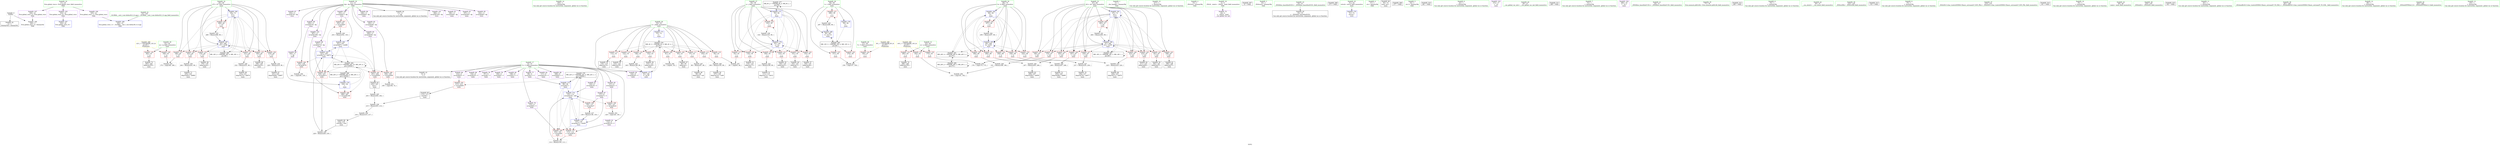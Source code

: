 digraph "SVFG" {
	label="SVFG";

	Node0x561580229f30 [shape=record,color=grey,label="{NodeID: 0\nNullPtr}"];
	Node0x561580229f30 -> Node0x561580248e90[style=solid];
	Node0x561580229f30 -> Node0x5615802517b0[style=solid];
	Node0x5615802520d0 [shape=record,color=blue,label="{NodeID: 180\n65\<--72\ni37\<--\nmain\n}"];
	Node0x5615802520d0 -> Node0x56158024fa10[style=dashed];
	Node0x5615802520d0 -> Node0x56158024fae0[style=dashed];
	Node0x5615802520d0 -> Node0x56158024fbb0[style=dashed];
	Node0x5615802520d0 -> Node0x56158024fc80[style=dashed];
	Node0x5615802520d0 -> Node0x56158024fd50[style=dashed];
	Node0x5615802520d0 -> Node0x56158024fe20[style=dashed];
	Node0x5615802520d0 -> Node0x56158024fef0[style=dashed];
	Node0x5615802520d0 -> Node0x561580252680[style=dashed];
	Node0x5615802520d0 -> Node0x561580263730[style=dashed];
	Node0x561580249500 [shape=record,color=purple,label="{NodeID: 97\n234\<--11\narrayidx76\<--dp\nmain\n}"];
	Node0x56158022dee0 [shape=record,color=green,label="{NodeID: 14\n204\<--1\n\<--dummyObj\nCan only get source location for instruction, argument, global var or function.}"];
	Node0x561580266e30 [shape=record,color=black,label="{NodeID: 277\nMR_6V_2 = PHI(MR_6V_4, MR_6V_1, )\npts\{56 \}\n}"];
	Node0x561580266e30 -> Node0x561580251b20[style=dashed];
	Node0x56158024a0f0 [shape=record,color=red,label="{NodeID: 111\n97\<--53\n\<--i\nmain\n}"];
	Node0x56158024a0f0 -> Node0x56158024e180[style=solid];
	Node0x561580248240 [shape=record,color=green,label="{NodeID: 28\n57\<--58\nT\<--T_field_insensitive\nmain\n}"];
	Node0x561580248240 -> Node0x56158024f2c0[style=solid];
	Node0x56158024f390 [shape=record,color=red,label="{NodeID: 125\n157\<--59\n\<--t\nmain\n}"];
	Node0x56158024f390 -> Node0x56158024ea80[style=solid];
	Node0x561580248e90 [shape=record,color=black,label="{NodeID: 42\n2\<--3\ndummyVal\<--dummyVal\n}"];
	Node0x56158024fef0 [shape=record,color=red,label="{NodeID: 139\n268\<--65\n\<--i37\nmain\n}"];
	Node0x56158024fef0 -> Node0x5615802560d0[style=solid];
	Node0x56158024aad0 [shape=record,color=black,label="{NodeID: 56\n133\<--132\nidxprom24\<--\nmain\n}"];
	Node0x561580256250 [shape=record,color=grey,label="{NodeID: 236\n144 = Binary(143, 90, )\n}"];
	Node0x561580256250 -> Node0x561580251d90[style=solid];
	Node0x561580250a50 [shape=record,color=red,label="{NodeID: 153\n236\<--69\n\<--k\nmain\n}"];
	Node0x561580250a50 -> Node0x5615802554d0[style=solid];
	Node0x56158024b630 [shape=record,color=black,label="{NodeID: 70\n238\<--237\nidxprom78\<--add77\nmain\n}"];
	Node0x56158024e600 [shape=record,color=grey,label="{NodeID: 250\n244 = Binary(243, 90, )\n}"];
	Node0x56158024e600 -> Node0x56158024b700[style=solid];
	Node0x5615802515b0 [shape=record,color=blue,label="{NodeID: 167\n324\<--22\nllvm.global_ctors_0\<--\nGlob }"];
	Node0x56158024c190 [shape=record,color=purple,label="{NodeID: 84\n124\<--8\narrayidx20\<--C\nmain\n}"];
	Node0x561580229c30 [shape=record,color=green,label="{NodeID: 1\n7\<--1\n__dso_handle\<--dummyObj\nGlob }"];
	Node0x5615802521a0 [shape=record,color=blue,label="{NodeID: 181\n67\<--72\nj41\<--\nmain\n}"];
	Node0x5615802521a0 -> Node0x56158024ffc0[style=dashed];
	Node0x5615802521a0 -> Node0x561580250090[style=dashed];
	Node0x5615802521a0 -> Node0x561580250160[style=dashed];
	Node0x5615802521a0 -> Node0x561580250230[style=dashed];
	Node0x5615802521a0 -> Node0x561580250300[style=dashed];
	Node0x5615802521a0 -> Node0x5615802503d0[style=dashed];
	Node0x5615802521a0 -> Node0x5615802504a0[style=dashed];
	Node0x5615802521a0 -> Node0x561580250570[style=dashed];
	Node0x5615802521a0 -> Node0x561580250640[style=dashed];
	Node0x5615802521a0 -> Node0x561580250710[style=dashed];
	Node0x5615802521a0 -> Node0x5615802521a0[style=dashed];
	Node0x5615802521a0 -> Node0x5615802525b0[style=dashed];
	Node0x5615802521a0 -> Node0x561580263c30[style=dashed];
	Node0x5615802495d0 [shape=record,color=purple,label="{NodeID: 98\n239\<--11\narrayidx79\<--dp\nmain\n}"];
	Node0x5615802495d0 -> Node0x561580251340[style=solid];
	Node0x56158022dfb0 [shape=record,color=green,label="{NodeID: 15\n217\<--1\n\<--dummyObj\nCan only get source location for instruction, argument, global var or function.}"];
	Node0x561580267330 [shape=record,color=black,label="{NodeID: 278\nMR_22V_2 = PHI(MR_22V_4, MR_22V_1, )\npts\{100000 \}\n}"];
	Node0x561580267330 -> Node0x5615802511a0[style=dashed];
	Node0x561580267330 -> Node0x561580251a50[style=dashed];
	Node0x56158024a1c0 [shape=record,color=red,label="{NodeID: 112\n105\<--53\n\<--i\nmain\n}"];
	Node0x56158024a1c0 -> Node0x56158024e300[style=solid];
	Node0x561580248310 [shape=record,color=green,label="{NodeID: 29\n59\<--60\nt\<--t_field_insensitive\nmain\n}"];
	Node0x561580248310 -> Node0x56158024f390[style=solid];
	Node0x561580248310 -> Node0x56158024f460[style=solid];
	Node0x561580248310 -> Node0x56158024f530[style=solid];
	Node0x561580248310 -> Node0x561580251f30[style=solid];
	Node0x561580248310 -> Node0x561580252750[style=solid];
	Node0x56158024f460 [shape=record,color=red,label="{NodeID: 126\n276\<--59\n\<--t\nmain\n}"];
	Node0x561580248f90 [shape=record,color=black,label="{NodeID: 43\n9\<--8\n\<--C\nCan only get source location for instruction, argument, global var or function.}"];
	Node0x56158024ffc0 [shape=record,color=red,label="{NodeID: 140\n174\<--67\n\<--j41\nmain\n}"];
	Node0x56158024ffc0 -> Node0x561580258d60[style=solid];
	Node0x56158024aba0 [shape=record,color=black,label="{NodeID: 57\n136\<--135\nidxprom26\<--\nmain\n}"];
	Node0x5615802563d0 [shape=record,color=grey,label="{NodeID: 237\n139 = Binary(138, 130, )\n}"];
	Node0x5615802563d0 -> Node0x561580251cc0[style=solid];
	Node0x561580250b20 [shape=record,color=red,label="{NodeID: 154\n248\<--69\n\<--k\nmain\n}"];
	Node0x561580250b20 -> Node0x56158024e000[style=solid];
	Node0x56158024b700 [shape=record,color=black,label="{NodeID: 71\n245\<--244\nidxprom83\<--add82\nmain\n}"];
	Node0x56158024e780 [shape=record,color=grey,label="{NodeID: 251\n185 = cmp(184, 72, )\n}"];
	Node0x5615802516b0 [shape=record,color=blue,label="{NodeID: 168\n325\<--23\nllvm.global_ctors_1\<--_GLOBAL__sub_I_rais.fathin38_0_0.cpp\nGlob }"];
	Node0x56158024c260 [shape=record,color=purple,label="{NodeID: 85\n127\<--8\narrayidx22\<--C\nmain\n}"];
	Node0x56158024c260 -> Node0x561580250e60[style=solid];
	Node0x56158022d770 [shape=record,color=green,label="{NodeID: 2\n15\<--1\n_ZSt3cin\<--dummyObj\nGlob }"];
	Node0x561580263230 [shape=record,color=black,label="{NodeID: 265\nMR_10V_3 = PHI(MR_10V_4, MR_10V_2, )\npts\{60 \}\n}"];
	Node0x561580263230 -> Node0x56158024f390[style=dashed];
	Node0x561580263230 -> Node0x56158024f460[style=dashed];
	Node0x561580263230 -> Node0x56158024f530[style=dashed];
	Node0x561580263230 -> Node0x561580252750[style=dashed];
	Node0x561580252270 [shape=record,color=blue,label="{NodeID: 182\n69\<--90\nk\<--\nmain\n}"];
	Node0x561580252270 -> Node0x5615802507e0[style=dashed];
	Node0x561580252270 -> Node0x5615802508b0[style=dashed];
	Node0x561580252270 -> Node0x561580250980[style=dashed];
	Node0x561580252270 -> Node0x561580250a50[style=dashed];
	Node0x561580252270 -> Node0x561580250b20[style=dashed];
	Node0x561580252270 -> Node0x561580250bf0[style=dashed];
	Node0x561580252270 -> Node0x5615802524e0[style=dashed];
	Node0x561580252270 -> Node0x561580261e30[style=dashed];
	Node0x5615802496a0 [shape=record,color=purple,label="{NodeID: 99\n246\<--11\narrayidx84\<--dp\nmain\n}"];
	Node0x56158022e080 [shape=record,color=green,label="{NodeID: 16\n4\<--6\n_ZStL8__ioinit\<--_ZStL8__ioinit_field_insensitive\nGlob }"];
	Node0x56158022e080 -> Node0x56158024ba40[style=solid];
	Node0x56158024a290 [shape=record,color=red,label="{NodeID: 113\n115\<--53\n\<--i\nmain\n}"];
	Node0x56158024a290 -> Node0x56158024a790[style=solid];
	Node0x5615802483e0 [shape=record,color=green,label="{NodeID: 30\n61\<--62\nm\<--m_field_insensitive\nmain\n}"];
	Node0x5615802483e0 -> Node0x56158024f600[style=solid];
	Node0x5615802483e0 -> Node0x56158024f6d0[style=solid];
	Node0x56158024f530 [shape=record,color=red,label="{NodeID: 127\n296\<--59\n\<--t\nmain\n}"];
	Node0x56158024f530 -> Node0x5615802557d0[style=solid];
	Node0x561580249090 [shape=record,color=black,label="{NodeID: 44\n13\<--11\n\<--dp\nCan only get source location for instruction, argument, global var or function.}"];
	Node0x5615802768a0 [shape=record,color=black,label="{NodeID: 307\n33 = PHI()\n}"];
	Node0x561580250090 [shape=record,color=red,label="{NodeID: 141\n181\<--67\n\<--j41\nmain\n}"];
	Node0x561580250090 -> Node0x56158024ad40[style=solid];
	Node0x56158024ac70 [shape=record,color=black,label="{NodeID: 58\n179\<--178\nidxprom45\<--\nmain\n}"];
	Node0x561580256550 [shape=record,color=grey,label="{NodeID: 238\n215 = Binary(203, 214, )\n}"];
	Node0x561580256550 -> Node0x5615802566d0[style=solid];
	Node0x561580250bf0 [shape=record,color=red,label="{NodeID: 155\n257\<--69\n\<--k\nmain\n}"];
	Node0x561580250bf0 -> Node0x561580256b50[style=solid];
	Node0x56158024b7d0 [shape=record,color=black,label="{NodeID: 72\n250\<--249\nidxprom86\<--add85\nmain\n}"];
	Node0x56158024e900 [shape=record,color=grey,label="{NodeID: 252\n129 = cmp(128, 130, )\n}"];
	Node0x5615802517b0 [shape=record,color=blue, style = dotted,label="{NodeID: 169\n326\<--3\nllvm.global_ctors_2\<--dummyVal\nGlob }"];
	Node0x56158024c330 [shape=record,color=purple,label="{NodeID: 86\n134\<--8\narrayidx25\<--C\nmain\n}"];
	Node0x5615802296d0 [shape=record,color=green,label="{NodeID: 3\n16\<--1\n_ZSt4cout\<--dummyObj\nGlob }"];
	Node0x561580263730 [shape=record,color=black,label="{NodeID: 266\nMR_16V_2 = PHI(MR_16V_4, MR_16V_1, )\npts\{66 \}\n}"];
	Node0x561580263730 -> Node0x5615802520d0[style=dashed];
	Node0x561580252340 [shape=record,color=blue,label="{NodeID: 183\n227\<--229\narrayidx72\<--add73\nmain\n}"];
	Node0x561580252340 -> Node0x5615802510d0[style=dashed];
	Node0x561580252340 -> Node0x561580251270[style=dashed];
	Node0x561580252340 -> Node0x561580251340[style=dashed];
	Node0x561580252340 -> Node0x561580251410[style=dashed];
	Node0x561580252340 -> Node0x561580252340[style=dashed];
	Node0x561580252340 -> Node0x561580252410[style=dashed];
	Node0x561580252340 -> Node0x561580262330[style=dashed];
	Node0x561580249770 [shape=record,color=purple,label="{NodeID: 100\n251\<--11\narrayidx87\<--dp\nmain\n}"];
	Node0x561580249770 -> Node0x561580251410[style=solid];
	Node0x561580249770 -> Node0x561580252410[style=solid];
	Node0x56158022e150 [shape=record,color=green,label="{NodeID: 17\n8\<--10\nC\<--C_field_insensitive\nGlob }"];
	Node0x56158022e150 -> Node0x561580248f90[style=solid];
	Node0x56158022e150 -> Node0x56158024bb10[style=solid];
	Node0x56158022e150 -> Node0x56158024bbe0[style=solid];
	Node0x56158022e150 -> Node0x56158024bcb0[style=solid];
	Node0x56158022e150 -> Node0x56158024bd80[style=solid];
	Node0x56158022e150 -> Node0x56158024be50[style=solid];
	Node0x56158022e150 -> Node0x56158024bf20[style=solid];
	Node0x56158022e150 -> Node0x56158024bff0[style=solid];
	Node0x56158022e150 -> Node0x56158024c0c0[style=solid];
	Node0x56158022e150 -> Node0x56158024c190[style=solid];
	Node0x56158022e150 -> Node0x56158024c260[style=solid];
	Node0x56158022e150 -> Node0x56158024c330[style=solid];
	Node0x56158022e150 -> Node0x56158024c400[style=solid];
	Node0x56158022e150 -> Node0x56158024c4d0[style=solid];
	Node0x56158022e150 -> Node0x56158024c5a0[style=solid];
	Node0x56158024a360 [shape=record,color=red,label="{NodeID: 114\n122\<--53\n\<--i\nmain\n}"];
	Node0x56158024a360 -> Node0x56158024a930[style=solid];
	Node0x5615802484b0 [shape=record,color=green,label="{NodeID: 31\n63\<--64\nn\<--n_field_insensitive\nmain\n}"];
	Node0x5615802484b0 -> Node0x56158024f7a0[style=solid];
	Node0x5615802484b0 -> Node0x56158024f870[style=solid];
	Node0x5615802484b0 -> Node0x56158024f940[style=solid];
	Node0x56158024f600 [shape=record,color=red,label="{NodeID: 128\n169\<--61\n\<--m\nmain\n}"];
	Node0x56158024f600 -> Node0x561580258ee0[style=solid];
	Node0x561580249190 [shape=record,color=black,label="{NodeID: 45\n34\<--35\n\<--_ZNSt8ios_base4InitD1Ev\nCan only get source location for instruction, argument, global var or function.}"];
	Node0x5615802769a0 [shape=record,color=black,label="{NodeID: 308\n273 = PHI()\n}"];
	Node0x561580250160 [shape=record,color=red,label="{NodeID: 142\n190\<--67\n\<--j41\nmain\n}"];
	Node0x561580250160 -> Node0x56158024e480[style=solid];
	Node0x56158024ad40 [shape=record,color=black,label="{NodeID: 59\n182\<--181\nidxprom47\<--\nmain\n}"];
	Node0x5615802566d0 [shape=record,color=grey,label="{NodeID: 239\n216 = Binary(215, 217, )\n}"];
	Node0x5615802566d0 -> Node0x56158024b2f0[style=solid];
	Node0x561580250cc0 [shape=record,color=red,label="{NodeID: 156\n104\<--103\n\<--arrayidx8\nmain\n}"];
	Node0x561580250cc0 -> Node0x561580255ad0[style=solid];
	Node0x56158024b8a0 [shape=record,color=black,label="{NodeID: 73\n283\<--282\nidxprom103\<--\nmain\n}"];
	Node0x56158024ea80 [shape=record,color=grey,label="{NodeID: 253\n159 = cmp(157, 158, )\n}"];
	Node0x5615802518b0 [shape=record,color=blue,label="{NodeID: 170\n51\<--72\nretval\<--\nmain\n}"];
	Node0x56158024c400 [shape=record,color=purple,label="{NodeID: 87\n137\<--8\narrayidx27\<--C\nmain\n}"];
	Node0x56158024c400 -> Node0x561580250f30[style=solid];
	Node0x56158024c400 -> Node0x561580251cc0[style=solid];
	Node0x561580229e10 [shape=record,color=green,label="{NodeID: 4\n17\<--1\n.str\<--dummyObj\nGlob }"];
	Node0x561580263c30 [shape=record,color=black,label="{NodeID: 267\nMR_18V_2 = PHI(MR_18V_3, MR_18V_1, )\npts\{68 \}\n}"];
	Node0x561580263c30 -> Node0x5615802521a0[style=dashed];
	Node0x561580263c30 -> Node0x561580263c30[style=dashed];
	Node0x561580252410 [shape=record,color=blue,label="{NodeID: 184\n251\<--253\narrayidx87\<--sub88\nmain\n}"];
	Node0x561580252410 -> Node0x5615802510d0[style=dashed];
	Node0x561580252410 -> Node0x561580251270[style=dashed];
	Node0x561580252410 -> Node0x561580252340[style=dashed];
	Node0x561580252410 -> Node0x561580262330[style=dashed];
	Node0x561580249840 [shape=record,color=purple,label="{NodeID: 101\n284\<--11\narrayidx104\<--dp\nmain\n}"];
	Node0x56158022e220 [shape=record,color=green,label="{NodeID: 18\n11\<--14\ndp\<--dp_field_insensitive\nGlob }"];
	Node0x56158022e220 -> Node0x561580249090[style=solid];
	Node0x56158022e220 -> Node0x56158024c670[style=solid];
	Node0x56158022e220 -> Node0x56158024c740[style=solid];
	Node0x56158022e220 -> Node0x56158024c810[style=solid];
	Node0x56158022e220 -> Node0x56158024c8e0[style=solid];
	Node0x56158022e220 -> Node0x56158024c9b0[style=solid];
	Node0x56158022e220 -> Node0x56158024ca80[style=solid];
	Node0x56158022e220 -> Node0x561580249430[style=solid];
	Node0x56158022e220 -> Node0x561580249500[style=solid];
	Node0x56158022e220 -> Node0x5615802495d0[style=solid];
	Node0x56158022e220 -> Node0x5615802496a0[style=solid];
	Node0x56158022e220 -> Node0x561580249770[style=solid];
	Node0x56158022e220 -> Node0x561580249840[style=solid];
	Node0x56158022e220 -> Node0x561580249910[style=solid];
	Node0x56158024eb70 [shape=record,color=red,label="{NodeID: 115\n132\<--53\n\<--i\nmain\n}"];
	Node0x56158024eb70 -> Node0x56158024aad0[style=solid];
	Node0x561580248580 [shape=record,color=green,label="{NodeID: 32\n65\<--66\ni37\<--i37_field_insensitive\nmain\n}"];
	Node0x561580248580 -> Node0x56158024fa10[style=solid];
	Node0x561580248580 -> Node0x56158024fae0[style=solid];
	Node0x561580248580 -> Node0x56158024fbb0[style=solid];
	Node0x561580248580 -> Node0x56158024fc80[style=solid];
	Node0x561580248580 -> Node0x56158024fd50[style=solid];
	Node0x561580248580 -> Node0x56158024fe20[style=solid];
	Node0x561580248580 -> Node0x56158024fef0[style=solid];
	Node0x561580248580 -> Node0x5615802520d0[style=solid];
	Node0x561580248580 -> Node0x561580252680[style=solid];
	Node0x56158024f6d0 [shape=record,color=red,label="{NodeID: 129\n282\<--61\n\<--m\nmain\n}"];
	Node0x56158024f6d0 -> Node0x56158024b8a0[style=solid];
	Node0x561580249290 [shape=record,color=black,label="{NodeID: 46\n50\<--72\nmain_ret\<--\nmain\n}"];
	Node0x561580276b00 [shape=record,color=black,label="{NodeID: 309\n277 = PHI()\n}"];
	Node0x561580250230 [shape=record,color=red,label="{NodeID: 143\n198\<--67\n\<--j41\nmain\n}"];
	Node0x561580250230 -> Node0x56158024aee0[style=solid];
	Node0x56158024ae10 [shape=record,color=black,label="{NodeID: 60\n196\<--195\nidxprom55\<--\nmain\n}"];
	Node0x561580256850 [shape=record,color=grey,label="{NodeID: 240\n207 = Binary(205, 206, )\n}"];
	Node0x561580256850 -> Node0x56158024b080[style=solid];
	Node0x561580250d90 [shape=record,color=red,label="{NodeID: 157\n113\<--112\n\<--arrayidx14\nmain\n}"];
	Node0x561580250d90 -> Node0x561580255ad0[style=solid];
	Node0x56158024b970 [shape=record,color=black,label="{NodeID: 74\n286\<--285\nidxprom105\<--\nmain\n}"];
	Node0x561580258d60 [shape=record,color=grey,label="{NodeID: 254\n176 = cmp(174, 175, )\n}"];
	Node0x561580251980 [shape=record,color=blue,label="{NodeID: 171\n53\<--72\ni\<--\nmain\n}"];
	Node0x561580251980 -> Node0x561580266930[style=dashed];
	Node0x56158024c4d0 [shape=record,color=purple,label="{NodeID: 88\n209\<--8\narrayidx61\<--C\nmain\n}"];
	Node0x561580229ea0 [shape=record,color=green,label="{NodeID: 5\n19\<--1\n.str.1\<--dummyObj\nGlob }"];
	Node0x561580264130 [shape=record,color=black,label="{NodeID: 268\nMR_20V_2 = PHI(MR_20V_3, MR_20V_1, )\npts\{70 \}\n}"];
	Node0x561580264130 -> Node0x561580261e30[style=dashed];
	Node0x561580264130 -> Node0x561580264130[style=dashed];
	Node0x5615802524e0 [shape=record,color=blue,label="{NodeID: 185\n69\<--258\nk\<--inc91\nmain\n}"];
	Node0x5615802524e0 -> Node0x5615802507e0[style=dashed];
	Node0x5615802524e0 -> Node0x5615802508b0[style=dashed];
	Node0x5615802524e0 -> Node0x561580250980[style=dashed];
	Node0x5615802524e0 -> Node0x561580250a50[style=dashed];
	Node0x5615802524e0 -> Node0x561580250b20[style=dashed];
	Node0x5615802524e0 -> Node0x561580250bf0[style=dashed];
	Node0x5615802524e0 -> Node0x5615802524e0[style=dashed];
	Node0x5615802524e0 -> Node0x561580261e30[style=dashed];
	Node0x561580249910 [shape=record,color=purple,label="{NodeID: 102\n287\<--11\narrayidx106\<--dp\nmain\n}"];
	Node0x561580249910 -> Node0x5615802514e0[style=solid];
	Node0x56158022e2f0 [shape=record,color=green,label="{NodeID: 19\n21\<--25\nllvm.global_ctors\<--llvm.global_ctors_field_insensitive\nGlob }"];
	Node0x56158022e2f0 -> Node0x561580249b80[style=solid];
	Node0x56158022e2f0 -> Node0x561580249c80[style=solid];
	Node0x56158022e2f0 -> Node0x561580249d80[style=solid];
	Node0x56158024ec40 [shape=record,color=red,label="{NodeID: 116\n148\<--53\n\<--i\nmain\n}"];
	Node0x56158024ec40 -> Node0x56158024db80[style=solid];
	Node0x561580248650 [shape=record,color=green,label="{NodeID: 33\n67\<--68\nj41\<--j41_field_insensitive\nmain\n}"];
	Node0x561580248650 -> Node0x56158024ffc0[style=solid];
	Node0x561580248650 -> Node0x561580250090[style=solid];
	Node0x561580248650 -> Node0x561580250160[style=solid];
	Node0x561580248650 -> Node0x561580250230[style=solid];
	Node0x561580248650 -> Node0x561580250300[style=solid];
	Node0x561580248650 -> Node0x5615802503d0[style=solid];
	Node0x561580248650 -> Node0x5615802504a0[style=solid];
	Node0x561580248650 -> Node0x561580250570[style=solid];
	Node0x561580248650 -> Node0x561580250640[style=solid];
	Node0x561580248650 -> Node0x561580250710[style=solid];
	Node0x561580248650 -> Node0x5615802521a0[style=solid];
	Node0x561580248650 -> Node0x5615802525b0[style=solid];
	Node0x56158024f7a0 [shape=record,color=red,label="{NodeID: 130\n175\<--63\n\<--n\nmain\n}"];
	Node0x56158024f7a0 -> Node0x561580258d60[style=solid];
	Node0x561580249360 [shape=record,color=black,label="{NodeID: 47\n86\<--85\nidxprom\<--\nmain\n}"];
	Node0x561580276c00 [shape=record,color=black,label="{NodeID: 310\n281 = PHI()\n}"];
	Node0x5615802554d0 [shape=record,color=grey,label="{NodeID: 227\n237 = Binary(235, 236, )\n}"];
	Node0x5615802554d0 -> Node0x56158024b630[style=solid];
	Node0x561580250300 [shape=record,color=red,label="{NodeID: 144\n205\<--67\n\<--j41\nmain\n}"];
	Node0x561580250300 -> Node0x561580256850[style=solid];
	Node0x56158024aee0 [shape=record,color=black,label="{NodeID: 61\n199\<--198\nidxprom57\<--\nmain\n}"];
	Node0x5615802569d0 [shape=record,color=grey,label="{NodeID: 241\n264 = Binary(263, 90, )\n}"];
	Node0x5615802569d0 -> Node0x5615802525b0[style=solid];
	Node0x561580250e60 [shape=record,color=red,label="{NodeID: 158\n128\<--127\n\<--arrayidx22\nmain\n}"];
	Node0x561580250e60 -> Node0x56158024e900[style=solid];
	Node0x56158024ba40 [shape=record,color=purple,label="{NodeID: 75\n32\<--4\n\<--_ZStL8__ioinit\n__cxx_global_var_init\n}"];
	Node0x561580258ee0 [shape=record,color=grey,label="{NodeID: 255\n170 = cmp(168, 169, )\n}"];
	Node0x561580251a50 [shape=record,color=blue,label="{NodeID: 172\n88\<--90\narrayidx1\<--\nmain\n}"];
	Node0x561580251a50 -> Node0x561580250cc0[style=dashed];
	Node0x561580251a50 -> Node0x561580250d90[style=dashed];
	Node0x561580251a50 -> Node0x561580251bf0[style=dashed];
	Node0x561580251a50 -> Node0x561580267330[style=dashed];
	Node0x56158024c5a0 [shape=record,color=purple,label="{NodeID: 89\n212\<--8\narrayidx63\<--C\nmain\n}"];
	Node0x56158024c5a0 -> Node0x5615802511a0[style=solid];
	Node0x56158022d5f0 [shape=record,color=green,label="{NodeID: 6\n22\<--1\n\<--dummyObj\nCan only get source location for instruction, argument, global var or function.}"];
	Node0x561580264630 [shape=record,color=black,label="{NodeID: 269\nMR_24V_2 = PHI(MR_24V_4, MR_24V_1, )\npts\{140000 \}\n}"];
	Node0x561580264630 -> Node0x561580252000[style=dashed];
	Node0x5615802525b0 [shape=record,color=blue,label="{NodeID: 186\n67\<--264\nj41\<--inc95\nmain\n}"];
	Node0x5615802525b0 -> Node0x56158024ffc0[style=dashed];
	Node0x5615802525b0 -> Node0x561580250090[style=dashed];
	Node0x5615802525b0 -> Node0x561580250160[style=dashed];
	Node0x5615802525b0 -> Node0x561580250230[style=dashed];
	Node0x5615802525b0 -> Node0x561580250300[style=dashed];
	Node0x5615802525b0 -> Node0x5615802503d0[style=dashed];
	Node0x5615802525b0 -> Node0x5615802504a0[style=dashed];
	Node0x5615802525b0 -> Node0x561580250570[style=dashed];
	Node0x5615802525b0 -> Node0x561580250640[style=dashed];
	Node0x5615802525b0 -> Node0x561580250710[style=dashed];
	Node0x5615802525b0 -> Node0x5615802521a0[style=dashed];
	Node0x5615802525b0 -> Node0x5615802525b0[style=dashed];
	Node0x5615802525b0 -> Node0x561580263c30[style=dashed];
	Node0x5615802499e0 [shape=record,color=purple,label="{NodeID: 103\n272\<--17\n\<--.str\nmain\n}"];
	Node0x56158022e3c0 [shape=record,color=green,label="{NodeID: 20\n26\<--27\n__cxx_global_var_init\<--__cxx_global_var_init_field_insensitive\n}"];
	Node0x56158024ed10 [shape=record,color=red,label="{NodeID: 117\n93\<--55\n\<--j\nmain\n}"];
	Node0x56158024ed10 -> Node0x5615802591e0[style=solid];
	Node0x561580248720 [shape=record,color=green,label="{NodeID: 34\n69\<--70\nk\<--k_field_insensitive\nmain\n}"];
	Node0x561580248720 -> Node0x5615802507e0[style=solid];
	Node0x561580248720 -> Node0x5615802508b0[style=solid];
	Node0x561580248720 -> Node0x561580250980[style=solid];
	Node0x561580248720 -> Node0x561580250a50[style=solid];
	Node0x561580248720 -> Node0x561580250b20[style=solid];
	Node0x561580248720 -> Node0x561580250bf0[style=solid];
	Node0x561580248720 -> Node0x561580252270[style=solid];
	Node0x561580248720 -> Node0x5615802524e0[style=solid];
	Node0x56158024f870 [shape=record,color=red,label="{NodeID: 131\n192\<--63\n\<--n\nmain\n}"];
	Node0x56158024f870 -> Node0x561580259360[style=solid];
	Node0x56158024a450 [shape=record,color=black,label="{NodeID: 48\n99\<--98\nidxprom5\<--sub\nmain\n}"];
	Node0x561580276d00 [shape=record,color=black,label="{NodeID: 311\n289 = PHI()\n}"];
	Node0x561580255650 [shape=record,color=grey,label="{NodeID: 228\n232 = Binary(231, 90, )\n}"];
	Node0x561580255650 -> Node0x56158024b560[style=solid];
	Node0x5615802503d0 [shape=record,color=red,label="{NodeID: 145\n210\<--67\n\<--j41\nmain\n}"];
	Node0x5615802503d0 -> Node0x56158024b150[style=solid];
	Node0x56158024afb0 [shape=record,color=black,label="{NodeID: 62\n202\<--201\nconv\<--\nmain\n}"];
	Node0x56158024afb0 -> Node0x56158024de80[style=solid];
	Node0x561580256b50 [shape=record,color=grey,label="{NodeID: 242\n258 = Binary(257, 90, )\n}"];
	Node0x561580256b50 -> Node0x5615802524e0[style=solid];
	Node0x561580250f30 [shape=record,color=red,label="{NodeID: 159\n138\<--137\n\<--arrayidx27\nmain\n}"];
	Node0x561580250f30 -> Node0x5615802563d0[style=solid];
	Node0x56158024bb10 [shape=record,color=purple,label="{NodeID: 76\n87\<--8\narrayidx\<--C\nmain\n}"];
	Node0x561580259060 [shape=record,color=grey,label="{NodeID: 256\n82 = cmp(81, 83, )\n}"];
	Node0x561580251b20 [shape=record,color=blue,label="{NodeID: 173\n55\<--90\nj\<--\nmain\n}"];
	Node0x561580251b20 -> Node0x56158024ed10[style=dashed];
	Node0x561580251b20 -> Node0x56158024ede0[style=dashed];
	Node0x561580251b20 -> Node0x56158024eeb0[style=dashed];
	Node0x561580251b20 -> Node0x56158024ef80[style=dashed];
	Node0x561580251b20 -> Node0x56158024f050[style=dashed];
	Node0x561580251b20 -> Node0x56158024f120[style=dashed];
	Node0x561580251b20 -> Node0x56158024f1f0[style=dashed];
	Node0x561580251b20 -> Node0x561580251d90[style=dashed];
	Node0x561580251b20 -> Node0x561580266e30[style=dashed];
	Node0x56158024c670 [shape=record,color=purple,label="{NodeID: 90\n164\<--11\n\<--dp\nmain\n}"];
	Node0x56158024c670 -> Node0x561580252000[style=solid];
	Node0x56158022d680 [shape=record,color=green,label="{NodeID: 7\n72\<--1\n\<--dummyObj\nCan only get source location for instruction, argument, global var or function.}"];
	Node0x561580252680 [shape=record,color=blue,label="{NodeID: 187\n65\<--269\ni37\<--inc98\nmain\n}"];
	Node0x561580252680 -> Node0x56158024fa10[style=dashed];
	Node0x561580252680 -> Node0x56158024fae0[style=dashed];
	Node0x561580252680 -> Node0x56158024fbb0[style=dashed];
	Node0x561580252680 -> Node0x56158024fc80[style=dashed];
	Node0x561580252680 -> Node0x56158024fd50[style=dashed];
	Node0x561580252680 -> Node0x56158024fe20[style=dashed];
	Node0x561580252680 -> Node0x56158024fef0[style=dashed];
	Node0x561580252680 -> Node0x561580252680[style=dashed];
	Node0x561580252680 -> Node0x561580263730[style=dashed];
	Node0x561580249ab0 [shape=record,color=purple,label="{NodeID: 104\n280\<--19\n\<--.str.1\nmain\n}"];
	Node0x56158022e490 [shape=record,color=green,label="{NodeID: 21\n30\<--31\n_ZNSt8ios_base4InitC1Ev\<--_ZNSt8ios_base4InitC1Ev_field_insensitive\n}"];
	Node0x56158024ede0 [shape=record,color=red,label="{NodeID: 118\n101\<--55\n\<--j\nmain\n}"];
	Node0x56158024ede0 -> Node0x56158024a520[style=solid];
	Node0x5615802487f0 [shape=record,color=green,label="{NodeID: 35\n77\<--78\nllvm.memset.p0i8.i64\<--llvm.memset.p0i8.i64_field_insensitive\n}"];
	Node0x56158024f940 [shape=record,color=red,label="{NodeID: 132\n285\<--63\n\<--n\nmain\n}"];
	Node0x56158024f940 -> Node0x56158024b970[style=solid];
	Node0x56158024a520 [shape=record,color=black,label="{NodeID: 49\n102\<--101\nidxprom7\<--\nmain\n}"];
	Node0x561580276e00 [shape=record,color=black,label="{NodeID: 312\n290 = PHI()\n}"];
	Node0x5615802557d0 [shape=record,color=grey,label="{NodeID: 229\n297 = Binary(296, 90, )\n}"];
	Node0x5615802557d0 -> Node0x561580252750[style=solid];
	Node0x5615802504a0 [shape=record,color=red,label="{NodeID: 146\n223\<--67\n\<--j41\nmain\n}"];
	Node0x5615802504a0 -> Node0x561580255dd0[style=solid];
	Node0x56158024b080 [shape=record,color=black,label="{NodeID: 63\n208\<--207\nidxprom60\<--add59\nmain\n}"];
	Node0x56158024db80 [shape=record,color=grey,label="{NodeID: 243\n149 = Binary(148, 90, )\n}"];
	Node0x56158024db80 -> Node0x561580251e60[style=solid];
	Node0x561580251000 [shape=record,color=red,label="{NodeID: 160\n184\<--183\n\<--arrayidx48\nmain\n}"];
	Node0x561580251000 -> Node0x56158024e780[style=solid];
	Node0x56158024bbe0 [shape=record,color=purple,label="{NodeID: 77\n88\<--8\narrayidx1\<--C\nmain\n}"];
	Node0x56158024bbe0 -> Node0x561580251a50[style=solid];
	Node0x5615802591e0 [shape=record,color=grey,label="{NodeID: 257\n95 = cmp(93, 94, )\n}"];
	Node0x561580251bf0 [shape=record,color=blue,label="{NodeID: 174\n120\<--114\narrayidx18\<--add\nmain\n}"];
	Node0x561580251bf0 -> Node0x561580250cc0[style=dashed];
	Node0x561580251bf0 -> Node0x561580250d90[style=dashed];
	Node0x561580251bf0 -> Node0x561580250e60[style=dashed];
	Node0x561580251bf0 -> Node0x561580250f30[style=dashed];
	Node0x561580251bf0 -> Node0x561580251bf0[style=dashed];
	Node0x561580251bf0 -> Node0x561580251cc0[style=dashed];
	Node0x561580251bf0 -> Node0x561580267330[style=dashed];
	Node0x56158024c740 [shape=record,color=purple,label="{NodeID: 91\n180\<--11\narrayidx46\<--dp\nmain\n}"];
	Node0x56158022d8f0 [shape=record,color=green,label="{NodeID: 8\n74\<--1\n\<--dummyObj\nCan only get source location for instruction, argument, global var or function.}"];
	Node0x561580252750 [shape=record,color=blue,label="{NodeID: 188\n59\<--297\nt\<--inc110\nmain\n}"];
	Node0x561580252750 -> Node0x561580263230[style=dashed];
	Node0x561580249b80 [shape=record,color=purple,label="{NodeID: 105\n324\<--21\nllvm.global_ctors_0\<--llvm.global_ctors\nGlob }"];
	Node0x561580249b80 -> Node0x5615802515b0[style=solid];
	Node0x56158022e560 [shape=record,color=green,label="{NodeID: 22\n36\<--37\n__cxa_atexit\<--__cxa_atexit_field_insensitive\n}"];
	Node0x56158024eeb0 [shape=record,color=red,label="{NodeID: 119\n109\<--55\n\<--j\nmain\n}"];
	Node0x56158024eeb0 -> Node0x561580255c50[style=solid];
	Node0x5615802488c0 [shape=record,color=green,label="{NodeID: 36\n153\<--154\n_ZNSirsERi\<--_ZNSirsERi_field_insensitive\n}"];
	Node0x56158024fa10 [shape=record,color=red,label="{NodeID: 133\n168\<--65\n\<--i37\nmain\n}"];
	Node0x56158024fa10 -> Node0x561580258ee0[style=solid];
	Node0x56158024a5f0 [shape=record,color=black,label="{NodeID: 50\n107\<--106\nidxprom10\<--sub9\nmain\n}"];
	Node0x561580276ed0 [shape=record,color=black,label="{NodeID: 313\n152 = PHI()\n}"];
	Node0x561580255950 [shape=record,color=grey,label="{NodeID: 230\n229 = Binary(228, 218, )\n}"];
	Node0x561580255950 -> Node0x561580252340[style=solid];
	Node0x561580250570 [shape=record,color=red,label="{NodeID: 147\n235\<--67\n\<--j41\nmain\n}"];
	Node0x561580250570 -> Node0x5615802554d0[style=solid];
	Node0x56158024b150 [shape=record,color=black,label="{NodeID: 64\n211\<--210\nidxprom62\<--\nmain\n}"];
	Node0x56158024dd00 [shape=record,color=grey,label="{NodeID: 244\n253 = Binary(252, 130, )\n}"];
	Node0x56158024dd00 -> Node0x561580252410[style=solid];
	Node0x5615802510d0 [shape=record,color=red,label="{NodeID: 161\n201\<--200\n\<--arrayidx58\nmain\n}"];
	Node0x5615802510d0 -> Node0x56158024afb0[style=solid];
	Node0x56158024bcb0 [shape=record,color=purple,label="{NodeID: 78\n100\<--8\narrayidx6\<--C\nmain\n}"];
	Node0x561580259360 [shape=record,color=grey,label="{NodeID: 258\n193 = cmp(191, 192, )\n}"];
	Node0x561580251cc0 [shape=record,color=blue,label="{NodeID: 175\n137\<--139\narrayidx27\<--sub28\nmain\n}"];
	Node0x561580251cc0 -> Node0x561580250cc0[style=dashed];
	Node0x561580251cc0 -> Node0x561580250d90[style=dashed];
	Node0x561580251cc0 -> Node0x561580251bf0[style=dashed];
	Node0x561580251cc0 -> Node0x561580267330[style=dashed];
	Node0x56158024c810 [shape=record,color=purple,label="{NodeID: 92\n183\<--11\narrayidx48\<--dp\nmain\n}"];
	Node0x56158024c810 -> Node0x561580251000[style=solid];
	Node0x56158022d980 [shape=record,color=green,label="{NodeID: 9\n75\<--1\n\<--dummyObj\nCan only get source location for instruction, argument, global var or function.}"];
	Node0x561580249c80 [shape=record,color=purple,label="{NodeID: 106\n325\<--21\nllvm.global_ctors_1\<--llvm.global_ctors\nGlob }"];
	Node0x561580249c80 -> Node0x5615802516b0[style=solid];
	Node0x56158022e630 [shape=record,color=green,label="{NodeID: 23\n35\<--41\n_ZNSt8ios_base4InitD1Ev\<--_ZNSt8ios_base4InitD1Ev_field_insensitive\n}"];
	Node0x56158022e630 -> Node0x561580249190[style=solid];
	Node0x561580269910 [shape=record,color=yellow,style=double,label="{NodeID: 286\n8V_1 = ENCHI(MR_8V_0)\npts\{58 \}\nFun[main]}"];
	Node0x561580269910 -> Node0x56158024f2c0[style=dashed];
	Node0x56158024ef80 [shape=record,color=red,label="{NodeID: 120\n118\<--55\n\<--j\nmain\n}"];
	Node0x56158024ef80 -> Node0x56158024a860[style=solid];
	Node0x561580248990 [shape=record,color=green,label="{NodeID: 37\n274\<--275\n_ZStlsISt11char_traitsIcEERSt13basic_ostreamIcT_ES5_PKc\<--_ZStlsISt11char_traitsIcEERSt13basic_ostreamIcT_ES5_PKc_field_insensitive\n}"];
	Node0x56158024fae0 [shape=record,color=red,label="{NodeID: 134\n178\<--65\n\<--i37\nmain\n}"];
	Node0x56158024fae0 -> Node0x56158024ac70[style=solid];
	Node0x56158024a6c0 [shape=record,color=black,label="{NodeID: 51\n111\<--110\nidxprom13\<--sub12\nmain\n}"];
	Node0x561580276fa0 [shape=record,color=black,label="{NodeID: 314\n161 = PHI()\n}"];
	Node0x561580255ad0 [shape=record,color=grey,label="{NodeID: 231\n114 = Binary(104, 113, )\n}"];
	Node0x561580255ad0 -> Node0x561580251bf0[style=solid];
	Node0x561580250640 [shape=record,color=red,label="{NodeID: 148\n247\<--67\n\<--j41\nmain\n}"];
	Node0x561580250640 -> Node0x56158024e000[style=solid];
	Node0x56158024b220 [shape=record,color=black,label="{NodeID: 65\n214\<--213\nconv64\<--\nmain\n}"];
	Node0x56158024b220 -> Node0x561580256550[style=solid];
	Node0x56158024de80 [shape=record,color=grey,label="{NodeID: 245\n203 = Binary(204, 202, )\n}"];
	Node0x56158024de80 -> Node0x561580256550[style=solid];
	Node0x5615802511a0 [shape=record,color=red,label="{NodeID: 162\n213\<--212\n\<--arrayidx63\nmain\n}"];
	Node0x5615802511a0 -> Node0x56158024b220[style=solid];
	Node0x56158024bd80 [shape=record,color=purple,label="{NodeID: 79\n103\<--8\narrayidx8\<--C\nmain\n}"];
	Node0x56158024bd80 -> Node0x561580250cc0[style=solid];
	Node0x5615802594e0 [shape=record,color=grey,label="{NodeID: 259\n241 = cmp(240, 130, )\n}"];
	Node0x561580251d90 [shape=record,color=blue,label="{NodeID: 176\n55\<--144\nj\<--inc\nmain\n}"];
	Node0x561580251d90 -> Node0x56158024ed10[style=dashed];
	Node0x561580251d90 -> Node0x56158024ede0[style=dashed];
	Node0x561580251d90 -> Node0x56158024eeb0[style=dashed];
	Node0x561580251d90 -> Node0x56158024ef80[style=dashed];
	Node0x561580251d90 -> Node0x56158024f050[style=dashed];
	Node0x561580251d90 -> Node0x56158024f120[style=dashed];
	Node0x561580251d90 -> Node0x56158024f1f0[style=dashed];
	Node0x561580251d90 -> Node0x561580251d90[style=dashed];
	Node0x561580251d90 -> Node0x561580266e30[style=dashed];
	Node0x56158024c8e0 [shape=record,color=purple,label="{NodeID: 93\n197\<--11\narrayidx56\<--dp\nmain\n}"];
	Node0x5615802299d0 [shape=record,color=green,label="{NodeID: 10\n76\<--1\n\<--dummyObj\nCan only get source location for instruction, argument, global var or function.}"];
	Node0x561580249d80 [shape=record,color=purple,label="{NodeID: 107\n326\<--21\nllvm.global_ctors_2\<--llvm.global_ctors\nGlob }"];
	Node0x561580249d80 -> Node0x5615802517b0[style=solid];
	Node0x561580247fc0 [shape=record,color=green,label="{NodeID: 24\n48\<--49\nmain\<--main_field_insensitive\n}"];
	Node0x56158024f050 [shape=record,color=red,label="{NodeID: 121\n125\<--55\n\<--j\nmain\n}"];
	Node0x56158024f050 -> Node0x56158024aa00[style=solid];
	Node0x561580248a90 [shape=record,color=green,label="{NodeID: 38\n278\<--279\n_ZNSolsEi\<--_ZNSolsEi_field_insensitive\n}"];
	Node0x56158024fbb0 [shape=record,color=red,label="{NodeID: 135\n195\<--65\n\<--i37\nmain\n}"];
	Node0x56158024fbb0 -> Node0x56158024ae10[style=solid];
	Node0x56158024a790 [shape=record,color=black,label="{NodeID: 52\n116\<--115\nidxprom15\<--\nmain\n}"];
	Node0x561580277100 [shape=record,color=black,label="{NodeID: 315\n162 = PHI()\n}"];
	Node0x561580255c50 [shape=record,color=grey,label="{NodeID: 232\n110 = Binary(109, 90, )\n}"];
	Node0x561580255c50 -> Node0x56158024a6c0[style=solid];
	Node0x561580250710 [shape=record,color=red,label="{NodeID: 149\n263\<--67\n\<--j41\nmain\n}"];
	Node0x561580250710 -> Node0x5615802569d0[style=solid];
	Node0x56158024b2f0 [shape=record,color=black,label="{NodeID: 66\n218\<--216\nconv66\<--rem\nmain\n}"];
	Node0x56158024b2f0 -> Node0x561580255950[style=solid];
	Node0x56158024e000 [shape=record,color=grey,label="{NodeID: 246\n249 = Binary(247, 248, )\n}"];
	Node0x56158024e000 -> Node0x56158024b7d0[style=solid];
	Node0x561580251270 [shape=record,color=red,label="{NodeID: 163\n228\<--227\n\<--arrayidx72\nmain\n}"];
	Node0x561580251270 -> Node0x561580255950[style=solid];
	Node0x56158024be50 [shape=record,color=purple,label="{NodeID: 80\n108\<--8\narrayidx11\<--C\nmain\n}"];
	Node0x561580251e60 [shape=record,color=blue,label="{NodeID: 177\n53\<--149\ni\<--inc30\nmain\n}"];
	Node0x561580251e60 -> Node0x561580266930[style=dashed];
	Node0x56158024c9b0 [shape=record,color=purple,label="{NodeID: 94\n200\<--11\narrayidx58\<--dp\nmain\n}"];
	Node0x56158024c9b0 -> Node0x5615802510d0[style=solid];
	Node0x561580229aa0 [shape=record,color=green,label="{NodeID: 11\n83\<--1\n\<--dummyObj\nCan only get source location for instruction, argument, global var or function.}"];
	Node0x561580249e80 [shape=record,color=red,label="{NodeID: 108\n81\<--53\n\<--i\nmain\n}"];
	Node0x561580249e80 -> Node0x561580259060[style=solid];
	Node0x561580248050 [shape=record,color=green,label="{NodeID: 25\n51\<--52\nretval\<--retval_field_insensitive\nmain\n}"];
	Node0x561580248050 -> Node0x5615802518b0[style=solid];
	Node0x561580269ad0 [shape=record,color=yellow,style=double,label="{NodeID: 288\n12V_1 = ENCHI(MR_12V_0)\npts\{62 \}\nFun[main]}"];
	Node0x561580269ad0 -> Node0x56158024f600[style=dashed];
	Node0x561580269ad0 -> Node0x56158024f6d0[style=dashed];
	Node0x56158024f120 [shape=record,color=red,label="{NodeID: 122\n135\<--55\n\<--j\nmain\n}"];
	Node0x56158024f120 -> Node0x56158024aba0[style=solid];
	Node0x561580248b90 [shape=record,color=green,label="{NodeID: 39\n291\<--292\n_ZSt4endlIcSt11char_traitsIcEERSt13basic_ostreamIT_T0_ES6_\<--_ZSt4endlIcSt11char_traitsIcEERSt13basic_ostreamIT_T0_ES6__field_insensitive\n}"];
	Node0x56158024fc80 [shape=record,color=red,label="{NodeID: 136\n219\<--65\n\<--i37\nmain\n}"];
	Node0x56158024fc80 -> Node0x561580255f50[style=solid];
	Node0x56158024a860 [shape=record,color=black,label="{NodeID: 53\n119\<--118\nidxprom17\<--\nmain\n}"];
	Node0x561580255dd0 [shape=record,color=grey,label="{NodeID: 233\n225 = Binary(223, 224, )\n}"];
	Node0x561580255dd0 -> Node0x56158024b490[style=solid];
	Node0x5615802507e0 [shape=record,color=red,label="{NodeID: 150\n189\<--69\n\<--k\nmain\n}"];
	Node0x5615802507e0 -> Node0x56158024e480[style=solid];
	Node0x56158024b3c0 [shape=record,color=black,label="{NodeID: 67\n221\<--220\nidxprom68\<--add67\nmain\n}"];
	Node0x56158024e180 [shape=record,color=grey,label="{NodeID: 247\n98 = Binary(97, 90, )\n}"];
	Node0x56158024e180 -> Node0x56158024a450[style=solid];
	Node0x561580251340 [shape=record,color=red,label="{NodeID: 164\n240\<--239\n\<--arrayidx79\nmain\n}"];
	Node0x561580251340 -> Node0x5615802594e0[style=solid];
	Node0x56158024bf20 [shape=record,color=purple,label="{NodeID: 81\n112\<--8\narrayidx14\<--C\nmain\n}"];
	Node0x56158024bf20 -> Node0x561580250d90[style=solid];
	Node0x561580261e30 [shape=record,color=black,label="{NodeID: 261\nMR_20V_4 = PHI(MR_20V_8, MR_20V_3, )\npts\{70 \}\n}"];
	Node0x561580261e30 -> Node0x561580252270[style=dashed];
	Node0x561580261e30 -> Node0x561580261e30[style=dashed];
	Node0x561580261e30 -> Node0x561580264130[style=dashed];
	Node0x561580251f30 [shape=record,color=blue,label="{NodeID: 178\n59\<--90\nt\<--\nmain\n}"];
	Node0x561580251f30 -> Node0x561580263230[style=dashed];
	Node0x56158024ca80 [shape=record,color=purple,label="{NodeID: 95\n222\<--11\narrayidx69\<--dp\nmain\n}"];
	Node0x561580229fc0 [shape=record,color=green,label="{NodeID: 12\n90\<--1\n\<--dummyObj\nCan only get source location for instruction, argument, global var or function.}"];
	Node0x561580249f50 [shape=record,color=red,label="{NodeID: 109\n85\<--53\n\<--i\nmain\n}"];
	Node0x561580249f50 -> Node0x561580249360[style=solid];
	Node0x5615802480e0 [shape=record,color=green,label="{NodeID: 26\n53\<--54\ni\<--i_field_insensitive\nmain\n}"];
	Node0x5615802480e0 -> Node0x561580249e80[style=solid];
	Node0x5615802480e0 -> Node0x561580249f50[style=solid];
	Node0x5615802480e0 -> Node0x56158024a020[style=solid];
	Node0x5615802480e0 -> Node0x56158024a0f0[style=solid];
	Node0x5615802480e0 -> Node0x56158024a1c0[style=solid];
	Node0x5615802480e0 -> Node0x56158024a290[style=solid];
	Node0x5615802480e0 -> Node0x56158024a360[style=solid];
	Node0x5615802480e0 -> Node0x56158024eb70[style=solid];
	Node0x5615802480e0 -> Node0x56158024ec40[style=solid];
	Node0x5615802480e0 -> Node0x561580251980[style=solid];
	Node0x5615802480e0 -> Node0x561580251e60[style=solid];
	Node0x56158026a3c0 [shape=record,color=yellow,style=double,label="{NodeID: 289\n14V_1 = ENCHI(MR_14V_0)\npts\{64 \}\nFun[main]}"];
	Node0x56158026a3c0 -> Node0x56158024f7a0[style=dashed];
	Node0x56158026a3c0 -> Node0x56158024f870[style=dashed];
	Node0x56158026a3c0 -> Node0x56158024f940[style=dashed];
	Node0x56158024f1f0 [shape=record,color=red,label="{NodeID: 123\n143\<--55\n\<--j\nmain\n}"];
	Node0x56158024f1f0 -> Node0x561580256250[style=solid];
	Node0x561580248c90 [shape=record,color=green,label="{NodeID: 40\n293\<--294\n_ZNSolsEPFRSoS_E\<--_ZNSolsEPFRSoS_E_field_insensitive\n}"];
	Node0x56158024fd50 [shape=record,color=red,label="{NodeID: 137\n231\<--65\n\<--i37\nmain\n}"];
	Node0x56158024fd50 -> Node0x561580255650[style=solid];
	Node0x56158024a930 [shape=record,color=black,label="{NodeID: 54\n123\<--122\nidxprom19\<--\nmain\n}"];
	Node0x561580255f50 [shape=record,color=grey,label="{NodeID: 234\n220 = Binary(219, 90, )\n}"];
	Node0x561580255f50 -> Node0x56158024b3c0[style=solid];
	Node0x5615802508b0 [shape=record,color=red,label="{NodeID: 151\n206\<--69\n\<--k\nmain\n}"];
	Node0x5615802508b0 -> Node0x561580256850[style=solid];
	Node0x56158024b490 [shape=record,color=black,label="{NodeID: 68\n226\<--225\nidxprom71\<--add70\nmain\n}"];
	Node0x56158024e300 [shape=record,color=grey,label="{NodeID: 248\n106 = Binary(105, 90, )\n}"];
	Node0x56158024e300 -> Node0x56158024a5f0[style=solid];
	Node0x561580251410 [shape=record,color=red,label="{NodeID: 165\n252\<--251\n\<--arrayidx87\nmain\n}"];
	Node0x561580251410 -> Node0x56158024dd00[style=solid];
	Node0x56158024bff0 [shape=record,color=purple,label="{NodeID: 82\n117\<--8\narrayidx16\<--C\nmain\n}"];
	Node0x561580262330 [shape=record,color=black,label="{NodeID: 262\nMR_24V_5 = PHI(MR_24V_10, MR_24V_4, )\npts\{140000 \}\n}"];
	Node0x561580262330 -> Node0x561580251000[style=dashed];
	Node0x561580262330 -> Node0x5615802510d0[style=dashed];
	Node0x561580262330 -> Node0x561580251270[style=dashed];
	Node0x561580262330 -> Node0x5615802514e0[style=dashed];
	Node0x561580262330 -> Node0x561580252340[style=dashed];
	Node0x561580262330 -> Node0x561580262330[style=dashed];
	Node0x561580262330 -> Node0x561580264630[style=dashed];
	Node0x561580252000 [shape=record,color=blue,label="{NodeID: 179\n164\<--90\n\<--\nmain\n}"];
	Node0x561580252000 -> Node0x5615802514e0[style=dashed];
	Node0x561580252000 -> Node0x561580262330[style=dashed];
	Node0x561580252000 -> Node0x561580264630[style=dashed];
	Node0x561580249430 [shape=record,color=purple,label="{NodeID: 96\n227\<--11\narrayidx72\<--dp\nmain\n}"];
	Node0x561580249430 -> Node0x561580251270[style=solid];
	Node0x561580249430 -> Node0x561580252340[style=solid];
	Node0x56158022a090 [shape=record,color=green,label="{NodeID: 13\n130\<--1\n\<--dummyObj\nCan only get source location for instruction, argument, global var or function.}"];
	Node0x561580266930 [shape=record,color=black,label="{NodeID: 276\nMR_4V_3 = PHI(MR_4V_4, MR_4V_2, )\npts\{54 \}\n}"];
	Node0x561580266930 -> Node0x561580249e80[style=dashed];
	Node0x561580266930 -> Node0x561580249f50[style=dashed];
	Node0x561580266930 -> Node0x56158024a020[style=dashed];
	Node0x561580266930 -> Node0x56158024a0f0[style=dashed];
	Node0x561580266930 -> Node0x56158024a1c0[style=dashed];
	Node0x561580266930 -> Node0x56158024a290[style=dashed];
	Node0x561580266930 -> Node0x56158024a360[style=dashed];
	Node0x561580266930 -> Node0x56158024eb70[style=dashed];
	Node0x561580266930 -> Node0x56158024ec40[style=dashed];
	Node0x561580266930 -> Node0x561580251e60[style=dashed];
	Node0x56158024a020 [shape=record,color=red,label="{NodeID: 110\n94\<--53\n\<--i\nmain\n}"];
	Node0x56158024a020 -> Node0x5615802591e0[style=solid];
	Node0x561580248170 [shape=record,color=green,label="{NodeID: 27\n55\<--56\nj\<--j_field_insensitive\nmain\n}"];
	Node0x561580248170 -> Node0x56158024ed10[style=solid];
	Node0x561580248170 -> Node0x56158024ede0[style=solid];
	Node0x561580248170 -> Node0x56158024eeb0[style=solid];
	Node0x561580248170 -> Node0x56158024ef80[style=solid];
	Node0x561580248170 -> Node0x56158024f050[style=solid];
	Node0x561580248170 -> Node0x56158024f120[style=solid];
	Node0x561580248170 -> Node0x56158024f1f0[style=solid];
	Node0x561580248170 -> Node0x561580251b20[style=solid];
	Node0x561580248170 -> Node0x561580251d90[style=solid];
	Node0x56158024f2c0 [shape=record,color=red,label="{NodeID: 124\n158\<--57\n\<--T\nmain\n}"];
	Node0x56158024f2c0 -> Node0x56158024ea80[style=solid];
	Node0x561580248d90 [shape=record,color=green,label="{NodeID: 41\n23\<--320\n_GLOBAL__sub_I_rais.fathin38_0_0.cpp\<--_GLOBAL__sub_I_rais.fathin38_0_0.cpp_field_insensitive\n}"];
	Node0x561580248d90 -> Node0x5615802516b0[style=solid];
	Node0x56158024fe20 [shape=record,color=red,label="{NodeID: 138\n243\<--65\n\<--i37\nmain\n}"];
	Node0x56158024fe20 -> Node0x56158024e600[style=solid];
	Node0x56158024aa00 [shape=record,color=black,label="{NodeID: 55\n126\<--125\nidxprom21\<--\nmain\n}"];
	Node0x5615802560d0 [shape=record,color=grey,label="{NodeID: 235\n269 = Binary(268, 90, )\n}"];
	Node0x5615802560d0 -> Node0x561580252680[style=solid];
	Node0x561580250980 [shape=record,color=red,label="{NodeID: 152\n224\<--69\n\<--k\nmain\n}"];
	Node0x561580250980 -> Node0x561580255dd0[style=solid];
	Node0x56158024b560 [shape=record,color=black,label="{NodeID: 69\n233\<--232\nidxprom75\<--add74\nmain\n}"];
	Node0x56158024e480 [shape=record,color=grey,label="{NodeID: 249\n191 = Binary(189, 190, )\n}"];
	Node0x56158024e480 -> Node0x561580259360[style=solid];
	Node0x5615802514e0 [shape=record,color=red,label="{NodeID: 166\n288\<--287\n\<--arrayidx106\nmain\n}"];
	Node0x56158024c0c0 [shape=record,color=purple,label="{NodeID: 83\n120\<--8\narrayidx18\<--C\nmain\n}"];
	Node0x56158024c0c0 -> Node0x561580251bf0[style=solid];
}
